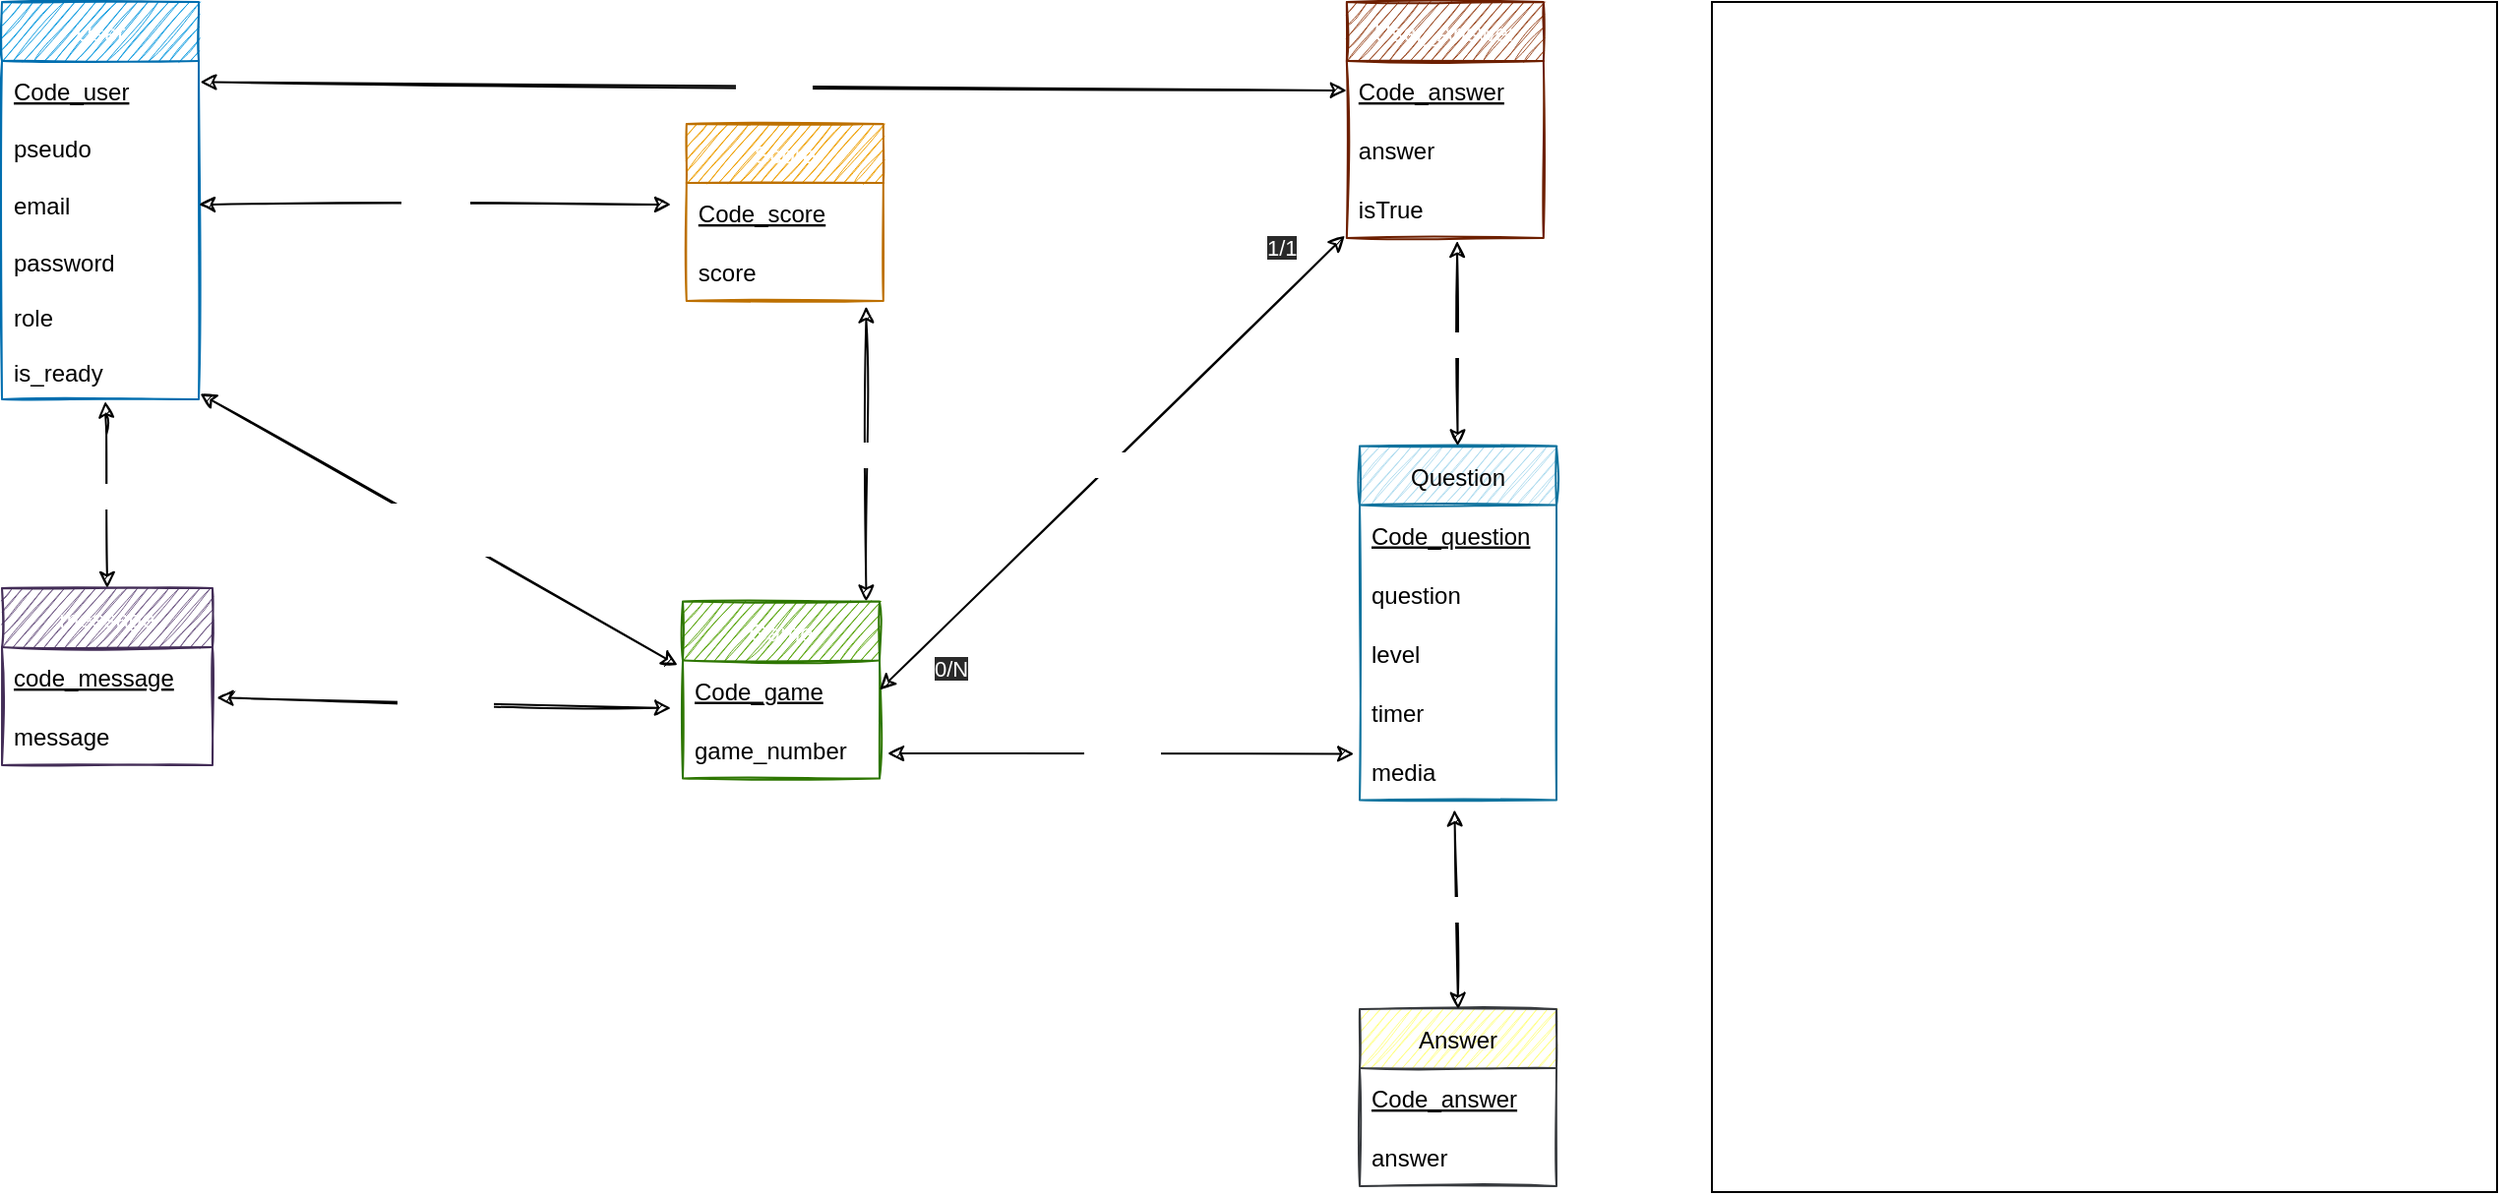<mxfile>
    <diagram id="3xxxpGB8uzVEkUUVOhj-" name="Page-1">
        <mxGraphModel dx="3650" dy="1804" grid="0" gridSize="10" guides="1" tooltips="1" connect="1" arrows="1" fold="1" page="0" pageScale="1" pageWidth="827" pageHeight="1169" background="none" math="0" shadow="0">
            <root>
                <mxCell id="0"/>
                <mxCell id="1" parent="0"/>
                <mxCell id="93" value="User" style="swimlane;fontStyle=0;childLayout=stackLayout;horizontal=1;startSize=30;horizontalStack=0;resizeParent=1;resizeParentMax=0;resizeLast=0;collapsible=1;marginBottom=0;fillColor=#1ba1e2;fontColor=#ffffff;strokeColor=#006EAF;rounded=0;sketch=1;" parent="1" vertex="1">
                    <mxGeometry x="-1620" y="-862" width="100" height="202" as="geometry">
                        <mxRectangle x="-1184" y="-603" width="52" height="30" as="alternateBounds"/>
                    </mxGeometry>
                </mxCell>
                <mxCell id="94" value="Code_user" style="text;strokeColor=none;fillColor=none;align=left;verticalAlign=middle;spacingLeft=4;spacingRight=4;overflow=hidden;points=[[0,0.5],[1,0.5]];portConstraint=eastwest;rotatable=0;fontStyle=4;rounded=0;sketch=1;" parent="93" vertex="1">
                    <mxGeometry y="30" width="100" height="30" as="geometry"/>
                </mxCell>
                <mxCell id="96" value="pseudo" style="text;strokeColor=none;fillColor=none;align=left;verticalAlign=middle;spacingLeft=4;spacingRight=4;overflow=hidden;points=[[0,0.5],[1,0.5]];portConstraint=eastwest;rotatable=0;rounded=0;sketch=1;" parent="93" vertex="1">
                    <mxGeometry y="60" width="100" height="28" as="geometry"/>
                </mxCell>
                <mxCell id="97" value="email" style="text;strokeColor=none;fillColor=none;align=left;verticalAlign=middle;spacingLeft=4;spacingRight=4;overflow=hidden;points=[[0,0.5],[1,0.5]];portConstraint=eastwest;rotatable=0;rounded=0;sketch=1;" parent="93" vertex="1">
                    <mxGeometry y="88" width="100" height="30" as="geometry"/>
                </mxCell>
                <mxCell id="105" value="password" style="text;strokeColor=none;fillColor=none;align=left;verticalAlign=middle;spacingLeft=4;spacingRight=4;overflow=hidden;points=[[0,0.5],[1,0.5]];portConstraint=eastwest;rotatable=0;rounded=0;sketch=1;" parent="93" vertex="1">
                    <mxGeometry y="118" width="100" height="28" as="geometry"/>
                </mxCell>
                <mxCell id="107" value="role" style="text;strokeColor=none;fillColor=none;align=left;verticalAlign=middle;spacingLeft=4;spacingRight=4;overflow=hidden;points=[[0,0.5],[1,0.5]];portConstraint=eastwest;rotatable=0;rounded=0;sketch=1;" parent="93" vertex="1">
                    <mxGeometry y="146" width="100" height="28" as="geometry"/>
                </mxCell>
                <mxCell id="108" value="is_ready" style="text;strokeColor=none;fillColor=none;align=left;verticalAlign=middle;spacingLeft=4;spacingRight=4;overflow=hidden;points=[[0,0.5],[1,0.5]];portConstraint=eastwest;rotatable=0;rounded=0;sketch=1;" parent="93" vertex="1">
                    <mxGeometry y="174" width="100" height="28" as="geometry"/>
                </mxCell>
                <mxCell id="109" value="Game" style="swimlane;fontStyle=0;childLayout=stackLayout;horizontal=1;startSize=30;horizontalStack=0;resizeParent=1;resizeParentMax=0;resizeLast=0;collapsible=1;marginBottom=0;fillColor=#60a917;fontColor=#ffffff;strokeColor=#2D7600;rounded=0;sketch=1;" parent="1" vertex="1">
                    <mxGeometry x="-1274" y="-557.24" width="100" height="90" as="geometry">
                        <mxRectangle x="-1184" y="-603" width="52" height="30" as="alternateBounds"/>
                    </mxGeometry>
                </mxCell>
                <mxCell id="110" value="Code_game" style="text;strokeColor=none;fillColor=none;align=left;verticalAlign=middle;spacingLeft=4;spacingRight=4;overflow=hidden;points=[[0,0.5],[1,0.5]];portConstraint=eastwest;rotatable=0;fontStyle=4;rounded=0;sketch=1;" parent="109" vertex="1">
                    <mxGeometry y="30" width="100" height="30" as="geometry"/>
                </mxCell>
                <mxCell id="279" value="game_number" style="text;strokeColor=none;fillColor=none;align=left;verticalAlign=middle;spacingLeft=4;spacingRight=4;overflow=hidden;points=[[0,0.5],[1,0.5]];portConstraint=eastwest;rotatable=0;fontStyle=0;rounded=0;sketch=1;" parent="109" vertex="1">
                    <mxGeometry y="60" width="100" height="30" as="geometry"/>
                </mxCell>
                <mxCell id="122" value="Score" style="swimlane;fontStyle=0;childLayout=stackLayout;horizontal=1;startSize=30;horizontalStack=0;resizeParent=1;resizeParentMax=0;resizeLast=0;collapsible=1;marginBottom=0;fillColor=#f0a30a;strokeColor=#BD7000;rounded=0;fontColor=#FFFFFF;sketch=1;" parent="1" vertex="1">
                    <mxGeometry x="-1272.1" y="-800" width="100" height="90" as="geometry">
                        <mxRectangle x="-1184" y="-603" width="52" height="30" as="alternateBounds"/>
                    </mxGeometry>
                </mxCell>
                <mxCell id="123" value="Code_score" style="text;strokeColor=none;fillColor=none;align=left;verticalAlign=middle;spacingLeft=4;spacingRight=4;overflow=hidden;points=[[0,0.5],[1,0.5]];portConstraint=eastwest;rotatable=0;fontStyle=4;rounded=0;sketch=1;" parent="122" vertex="1">
                    <mxGeometry y="30" width="100" height="30" as="geometry"/>
                </mxCell>
                <mxCell id="267" value="score" style="text;strokeColor=none;fillColor=none;align=left;verticalAlign=middle;spacingLeft=4;spacingRight=4;overflow=hidden;points=[[0,0.5],[1,0.5]];portConstraint=eastwest;rotatable=0;fontStyle=0;rounded=0;sketch=1;" parent="122" vertex="1">
                    <mxGeometry y="60" width="100" height="30" as="geometry"/>
                </mxCell>
                <mxCell id="147" value="" style="endArrow=classic;html=1;fontColor=#FFFFFF;startArrow=classic;startFill=1;exitX=1;exitY=0.5;exitDx=0;exitDy=0;sketch=1;" parent="1" source="97" edge="1">
                    <mxGeometry relative="1" as="geometry">
                        <mxPoint x="-1187" y="-545" as="sourcePoint"/>
                        <mxPoint x="-1280" y="-759" as="targetPoint"/>
                    </mxGeometry>
                </mxCell>
                <mxCell id="148" value="Obtient" style="edgeLabel;resizable=0;html=1;align=center;verticalAlign=middle;fontColor=#FFFFFF;sketch=1;" parent="147" connectable="0" vertex="1">
                    <mxGeometry relative="1" as="geometry"/>
                </mxCell>
                <mxCell id="149" value="0/N" style="edgeLabel;resizable=0;html=1;align=left;verticalAlign=bottom;fontColor=#FFFFFF;sketch=1;" parent="147" connectable="0" vertex="1">
                    <mxGeometry x="-1" relative="1" as="geometry">
                        <mxPoint x="13" y="-1" as="offset"/>
                    </mxGeometry>
                </mxCell>
                <mxCell id="150" value="1/1" style="edgeLabel;resizable=0;html=1;align=right;verticalAlign=bottom;fontColor=#FFFFFF;sketch=1;" parent="147" connectable="0" vertex="1">
                    <mxGeometry x="1" relative="1" as="geometry">
                        <mxPoint x="-20" y="19" as="offset"/>
                    </mxGeometry>
                </mxCell>
                <mxCell id="158" value="" style="endArrow=classic;html=1;fontColor=#FFFFFF;entryX=-0.026;entryY=0.081;entryDx=0;entryDy=0;entryPerimeter=0;startArrow=classic;startFill=1;exitX=1.007;exitY=0.899;exitDx=0;exitDy=0;sketch=1;exitPerimeter=0;" parent="1" source="108" target="110" edge="1">
                    <mxGeometry relative="1" as="geometry">
                        <mxPoint x="-1193" y="-545" as="sourcePoint"/>
                        <mxPoint x="-964" y="-714" as="targetPoint"/>
                    </mxGeometry>
                </mxCell>
                <mxCell id="159" value="Rejoint&lt;br&gt;is_game_master" style="edgeLabel;resizable=0;html=1;align=center;verticalAlign=middle;fontColor=#FFFFFF;sketch=1;" parent="158" connectable="0" vertex="1">
                    <mxGeometry relative="1" as="geometry"/>
                </mxCell>
                <mxCell id="160" value="0/N" style="edgeLabel;resizable=0;html=1;align=left;verticalAlign=bottom;fontColor=#FFFFFF;sketch=1;" parent="158" connectable="0" vertex="1">
                    <mxGeometry x="-1" relative="1" as="geometry">
                        <mxPoint x="19" y="3" as="offset"/>
                    </mxGeometry>
                </mxCell>
                <mxCell id="161" value="1/N" style="edgeLabel;resizable=0;html=1;align=right;verticalAlign=bottom;fontColor=#FFFFFF;sketch=1;" parent="158" connectable="0" vertex="1">
                    <mxGeometry x="1" relative="1" as="geometry">
                        <mxPoint x="-6" y="-18" as="offset"/>
                    </mxGeometry>
                </mxCell>
                <mxCell id="162" value="Question" style="swimlane;fontStyle=0;childLayout=stackLayout;horizontal=1;startSize=30;horizontalStack=0;resizeParent=1;resizeParentMax=0;resizeLast=0;collapsible=1;marginBottom=0;fillColor=#b1ddf0;strokeColor=#10739e;rounded=0;sketch=1;" parent="1" vertex="1">
                    <mxGeometry x="-930" y="-636.24" width="100" height="180" as="geometry">
                        <mxRectangle x="-1184" y="-603" width="52" height="30" as="alternateBounds"/>
                    </mxGeometry>
                </mxCell>
                <mxCell id="171" value="Code_question" style="text;strokeColor=none;fillColor=none;align=left;verticalAlign=middle;spacingLeft=4;spacingRight=4;overflow=hidden;points=[[0,0.5],[1,0.5]];portConstraint=eastwest;rotatable=0;fontStyle=4;rounded=0;sketch=1;" parent="162" vertex="1">
                    <mxGeometry y="30" width="100" height="30" as="geometry"/>
                </mxCell>
                <mxCell id="168" value="question" style="text;strokeColor=none;fillColor=none;align=left;verticalAlign=middle;spacingLeft=4;spacingRight=4;overflow=hidden;points=[[0,0.5],[1,0.5]];portConstraint=eastwest;rotatable=0;fontStyle=0;rounded=0;sketch=1;" parent="162" vertex="1">
                    <mxGeometry y="60" width="100" height="30" as="geometry"/>
                </mxCell>
                <mxCell id="170" value="level" style="text;strokeColor=none;fillColor=none;align=left;verticalAlign=middle;spacingLeft=4;spacingRight=4;overflow=hidden;points=[[0,0.5],[1,0.5]];portConstraint=eastwest;rotatable=0;fontStyle=0;rounded=0;sketch=1;" parent="162" vertex="1">
                    <mxGeometry y="90" width="100" height="30" as="geometry"/>
                </mxCell>
                <mxCell id="172" value="timer" style="text;strokeColor=none;fillColor=none;align=left;verticalAlign=middle;spacingLeft=4;spacingRight=4;overflow=hidden;points=[[0,0.5],[1,0.5]];portConstraint=eastwest;rotatable=0;fontStyle=0;rounded=0;sketch=1;" parent="162" vertex="1">
                    <mxGeometry y="120" width="100" height="30" as="geometry"/>
                </mxCell>
                <mxCell id="163" value="media" style="text;strokeColor=none;fillColor=none;align=left;verticalAlign=middle;spacingLeft=4;spacingRight=4;overflow=hidden;points=[[0,0.5],[1,0.5]];portConstraint=eastwest;rotatable=0;fontStyle=0;rounded=0;sketch=1;" parent="162" vertex="1">
                    <mxGeometry y="150" width="100" height="30" as="geometry"/>
                </mxCell>
                <mxCell id="164" value="Answer" style="swimlane;fontStyle=0;childLayout=stackLayout;horizontal=1;startSize=30;horizontalStack=0;resizeParent=1;resizeParentMax=0;resizeLast=0;collapsible=1;marginBottom=0;fillColor=#ffff88;strokeColor=#36393d;rounded=0;sketch=1;" parent="1" vertex="1">
                    <mxGeometry x="-930" y="-350" width="100" height="90" as="geometry">
                        <mxRectangle x="-1184" y="-603" width="52" height="30" as="alternateBounds"/>
                    </mxGeometry>
                </mxCell>
                <mxCell id="174" value="Code_answer" style="text;strokeColor=none;fillColor=none;align=left;verticalAlign=middle;spacingLeft=4;spacingRight=4;overflow=hidden;points=[[0,0.5],[1,0.5]];portConstraint=eastwest;rotatable=0;fontStyle=4;rounded=0;sketch=1;" parent="164" vertex="1">
                    <mxGeometry y="30" width="100" height="30" as="geometry"/>
                </mxCell>
                <mxCell id="173" value="answer" style="text;strokeColor=none;fillColor=none;align=left;verticalAlign=middle;spacingLeft=4;spacingRight=4;overflow=hidden;points=[[0,0.5],[1,0.5]];portConstraint=eastwest;rotatable=0;fontStyle=0;rounded=0;sketch=1;" parent="164" vertex="1">
                    <mxGeometry y="60" width="100" height="30" as="geometry"/>
                </mxCell>
                <mxCell id="175" value="" style="endArrow=classic;html=1;fontColor=#FFFFFF;entryX=0.5;entryY=0;entryDx=0;entryDy=0;exitX=0.482;exitY=1.163;exitDx=0;exitDy=0;exitPerimeter=0;startArrow=classic;startFill=1;sketch=1;" parent="1" source="163" target="164" edge="1">
                    <mxGeometry relative="1" as="geometry">
                        <mxPoint x="-1103" y="-69.42" as="sourcePoint"/>
                        <mxPoint x="-793.6" y="-71.99" as="targetPoint"/>
                    </mxGeometry>
                </mxCell>
                <mxCell id="176" value="possède" style="edgeLabel;resizable=0;html=1;align=center;verticalAlign=middle;fontColor=#FFFFFF;sketch=1;" parent="175" connectable="0" vertex="1">
                    <mxGeometry relative="1" as="geometry"/>
                </mxCell>
                <mxCell id="177" value="0/1" style="edgeLabel;resizable=0;html=1;align=left;verticalAlign=bottom;fontColor=#FFFFFF;sketch=1;" parent="175" connectable="0" vertex="1">
                    <mxGeometry x="-1" relative="1" as="geometry">
                        <mxPoint x="7" y="26" as="offset"/>
                    </mxGeometry>
                </mxCell>
                <mxCell id="178" value="1/1" style="edgeLabel;resizable=0;html=1;align=right;verticalAlign=bottom;fontColor=#FFFFFF;sketch=1;" parent="175" connectable="0" vertex="1">
                    <mxGeometry x="1" relative="1" as="geometry">
                        <mxPoint x="-6" y="-12" as="offset"/>
                    </mxGeometry>
                </mxCell>
                <mxCell id="179" value="" style="endArrow=classic;html=1;fontColor=#FFFFFF;startArrow=classic;startFill=1;exitX=-0.029;exitY=0.216;exitDx=0;exitDy=0;sketch=1;exitPerimeter=0;" parent="1" source="163" edge="1">
                    <mxGeometry relative="1" as="geometry">
                        <mxPoint x="-1183" y="-532" as="sourcePoint"/>
                        <mxPoint x="-1170" y="-480" as="targetPoint"/>
                    </mxGeometry>
                </mxCell>
                <mxCell id="180" value="contient" style="edgeLabel;resizable=0;html=1;align=center;verticalAlign=middle;fontColor=#FFFFFF;sketch=1;" parent="179" connectable="0" vertex="1">
                    <mxGeometry relative="1" as="geometry"/>
                </mxCell>
                <mxCell id="181" value="0/N" style="edgeLabel;resizable=0;html=1;align=left;verticalAlign=bottom;fontColor=#FFFFFF;sketch=1;" parent="179" connectable="0" vertex="1">
                    <mxGeometry x="-1" relative="1" as="geometry">
                        <mxPoint x="-29" y="-5" as="offset"/>
                    </mxGeometry>
                </mxCell>
                <mxCell id="182" value="N/N" style="edgeLabel;resizable=0;html=1;align=right;verticalAlign=bottom;fontColor=#FFFFFF;sketch=1;" parent="179" connectable="0" vertex="1">
                    <mxGeometry x="1" relative="1" as="geometry">
                        <mxPoint x="31" y="20" as="offset"/>
                    </mxGeometry>
                </mxCell>
                <mxCell id="183" value="" style="endArrow=classic;html=1;fontColor=#FFFFFF;startArrow=classic;startFill=1;entryX=0.913;entryY=1.092;entryDx=0;entryDy=0;entryPerimeter=0;exitX=0.932;exitY=0;exitDx=0;exitDy=0;sketch=1;exitPerimeter=0;" parent="1" source="109" target="267" edge="1">
                    <mxGeometry relative="1" as="geometry">
                        <mxPoint x="-828" y="-582" as="sourcePoint"/>
                        <mxPoint x="-838" y="-732" as="targetPoint"/>
                    </mxGeometry>
                </mxCell>
                <mxCell id="184" value="Attribue" style="edgeLabel;resizable=0;html=1;align=center;verticalAlign=middle;fontColor=#FFFFFF;sketch=1;" parent="183" connectable="0" vertex="1">
                    <mxGeometry relative="1" as="geometry"/>
                </mxCell>
                <mxCell id="185" value="1/N" style="edgeLabel;resizable=0;html=1;align=left;verticalAlign=bottom;fontColor=#FFFFFF;sketch=1;" parent="183" connectable="0" vertex="1">
                    <mxGeometry x="-1" relative="1" as="geometry">
                        <mxPoint x="1" y="-13" as="offset"/>
                    </mxGeometry>
                </mxCell>
                <mxCell id="186" value="1/1" style="edgeLabel;resizable=0;html=1;align=right;verticalAlign=bottom;fontColor=#FFFFFF;sketch=1;" parent="183" connectable="0" vertex="1">
                    <mxGeometry x="1" relative="1" as="geometry">
                        <mxPoint x="-8" y="27" as="offset"/>
                    </mxGeometry>
                </mxCell>
                <mxCell id="187" value="message" style="swimlane;fontStyle=0;childLayout=stackLayout;horizontal=1;startSize=30;horizontalStack=0;resizeParent=1;resizeParentMax=0;resizeLast=0;collapsible=1;marginBottom=0;fillColor=#76608a;fontColor=#ffffff;strokeColor=#432D57;rounded=0;sketch=1;" parent="1" vertex="1">
                    <mxGeometry x="-1620" y="-564" width="107" height="90" as="geometry"/>
                </mxCell>
                <mxCell id="188" value="code_message" style="text;strokeColor=none;fillColor=none;align=left;verticalAlign=middle;spacingLeft=4;spacingRight=4;overflow=hidden;points=[[0,0.5],[1,0.5]];portConstraint=eastwest;rotatable=0;fontStyle=4;rounded=0;sketch=1;" parent="187" vertex="1">
                    <mxGeometry y="30" width="107" height="30" as="geometry"/>
                </mxCell>
                <mxCell id="189" value="message" style="text;strokeColor=none;fillColor=none;align=left;verticalAlign=middle;spacingLeft=4;spacingRight=4;overflow=hidden;points=[[0,0.5],[1,0.5]];portConstraint=eastwest;rotatable=0;rounded=0;sketch=1;" parent="187" vertex="1">
                    <mxGeometry y="60" width="107" height="30" as="geometry"/>
                </mxCell>
                <mxCell id="192" value="" style="endArrow=classic;html=1;fontColor=#FFFFFF;startArrow=classic;startFill=1;entryX=0.525;entryY=1.038;entryDx=0;entryDy=0;exitX=0.5;exitY=0;exitDx=0;exitDy=0;sketch=1;entryPerimeter=0;" parent="1" source="187" target="108" edge="1">
                    <mxGeometry relative="1" as="geometry">
                        <mxPoint x="-1215" y="-440" as="sourcePoint"/>
                        <mxPoint x="-1361.8" y="-459" as="targetPoint"/>
                        <Array as="points">
                            <mxPoint x="-1567" y="-652"/>
                        </Array>
                    </mxGeometry>
                </mxCell>
                <mxCell id="193" value="Envoie" style="edgeLabel;resizable=0;html=1;align=center;verticalAlign=middle;fontColor=#FFFFFF;sketch=1;" parent="192" connectable="0" vertex="1">
                    <mxGeometry relative="1" as="geometry"/>
                </mxCell>
                <mxCell id="195" value="0/N" style="edgeLabel;resizable=0;html=1;align=right;verticalAlign=bottom;fontColor=#FFFFFF;sketch=1;" parent="192" connectable="0" vertex="1">
                    <mxGeometry x="1" relative="1" as="geometry">
                        <mxPoint x="26" y="22" as="offset"/>
                    </mxGeometry>
                </mxCell>
                <mxCell id="201" value="User_Answer" style="swimlane;fontStyle=0;childLayout=stackLayout;horizontal=1;startSize=30;horizontalStack=0;resizeParent=1;resizeParentMax=0;resizeLast=0;collapsible=1;marginBottom=0;fillColor=#a0522d;strokeColor=#6D1F00;rounded=0;fontColor=#ffffff;sketch=1;" parent="1" vertex="1">
                    <mxGeometry x="-936.58" y="-862" width="100" height="120" as="geometry">
                        <mxRectangle x="-1184" y="-603" width="52" height="30" as="alternateBounds"/>
                    </mxGeometry>
                </mxCell>
                <mxCell id="202" value="Code_answer" style="text;strokeColor=none;fillColor=none;align=left;verticalAlign=middle;spacingLeft=4;spacingRight=4;overflow=hidden;points=[[0,0.5],[1,0.5]];portConstraint=eastwest;rotatable=0;fontStyle=4;rounded=0;sketch=1;" parent="201" vertex="1">
                    <mxGeometry y="30" width="100" height="30" as="geometry"/>
                </mxCell>
                <mxCell id="370" value="answer" style="text;strokeColor=none;fillColor=none;align=left;verticalAlign=middle;spacingLeft=4;spacingRight=4;overflow=hidden;points=[[0,0.5],[1,0.5]];portConstraint=eastwest;rotatable=0;fontStyle=0;rounded=0;sketch=1;" vertex="1" parent="201">
                    <mxGeometry y="60" width="100" height="30" as="geometry"/>
                </mxCell>
                <mxCell id="203" value="isTrue" style="text;strokeColor=none;fillColor=none;align=left;verticalAlign=middle;spacingLeft=4;spacingRight=4;overflow=hidden;points=[[0,0.5],[1,0.5]];portConstraint=eastwest;rotatable=0;fontStyle=0;rounded=0;sketch=1;" parent="201" vertex="1">
                    <mxGeometry y="90" width="100" height="30" as="geometry"/>
                </mxCell>
                <mxCell id="204" value="" style="endArrow=classic;html=1;fontColor=#FFFFFF;startArrow=classic;startFill=1;exitX=1.021;exitY=0.855;exitDx=0;exitDy=0;sketch=1;exitPerimeter=0;" parent="1" source="188" edge="1">
                    <mxGeometry relative="1" as="geometry">
                        <mxPoint x="-1241" y="-233" as="sourcePoint"/>
                        <mxPoint x="-1280" y="-503" as="targetPoint"/>
                    </mxGeometry>
                </mxCell>
                <mxCell id="205" value="appartient" style="edgeLabel;resizable=0;html=1;align=center;verticalAlign=middle;fontColor=#FFFFFF;sketch=1;" parent="204" connectable="0" vertex="1">
                    <mxGeometry relative="1" as="geometry"/>
                </mxCell>
                <mxCell id="207" value="1/1" style="edgeLabel;resizable=0;html=1;align=right;verticalAlign=bottom;fontColor=#FFFFFF;sketch=1;" parent="1" connectable="0" vertex="1">
                    <mxGeometry x="-1569.997" y="-574.996" as="geometry"/>
                </mxCell>
                <mxCell id="208" value="1/1" style="edgeLabel;resizable=0;html=1;align=right;verticalAlign=bottom;fontColor=#FFFFFF;sketch=1;" parent="1" connectable="0" vertex="1">
                    <mxGeometry x="-1480.997" y="-494.996" as="geometry">
                        <mxPoint x="3" y="-15" as="offset"/>
                    </mxGeometry>
                </mxCell>
                <mxCell id="209" value="0/N" style="edgeLabel;resizable=0;html=1;align=right;verticalAlign=bottom;fontColor=#FFFFFF;sketch=1;" parent="1" connectable="0" vertex="1">
                    <mxGeometry x="-1281.997" y="-478.996" as="geometry"/>
                </mxCell>
                <mxCell id="280" value="" style="endArrow=classic;html=1;fontColor=#FFFFFF;startArrow=classic;startFill=1;sketch=1;entryX=0.561;entryY=1.049;entryDx=0;entryDy=0;entryPerimeter=0;" parent="1" source="162" target="203" edge="1">
                    <mxGeometry x="-0.094" y="32" relative="1" as="geometry">
                        <mxPoint x="-942.0" y="-360.0" as="sourcePoint"/>
                        <mxPoint x="-750" y="-476" as="targetPoint"/>
                        <mxPoint as="offset"/>
                    </mxGeometry>
                </mxCell>
                <mxCell id="281" value="correspond" style="edgeLabel;resizable=0;html=1;align=center;verticalAlign=middle;fontColor=#FFFFFF;sketch=1;" parent="280" connectable="0" vertex="1">
                    <mxGeometry relative="1" as="geometry"/>
                </mxCell>
                <mxCell id="283" value="1/1" style="edgeLabel;resizable=0;html=1;align=right;verticalAlign=bottom;fontColor=#FFFFFF;sketch=1;" parent="280" connectable="0" vertex="1">
                    <mxGeometry x="1" relative="1" as="geometry">
                        <mxPoint x="20" y="30" as="offset"/>
                    </mxGeometry>
                </mxCell>
                <mxCell id="284" value="" style="endArrow=classic;html=1;fontColor=#FFFFFF;startArrow=classic;startFill=1;exitX=1.007;exitY=0.357;exitDx=0;exitDy=0;sketch=1;entryX=0;entryY=0.5;entryDx=0;entryDy=0;exitPerimeter=0;" parent="1" source="94" target="202" edge="1">
                    <mxGeometry relative="1" as="geometry">
                        <mxPoint x="-1525" y="-503" as="sourcePoint"/>
                        <mxPoint x="-1311" y="-820" as="targetPoint"/>
                    </mxGeometry>
                </mxCell>
                <mxCell id="285" value="réponds" style="edgeLabel;resizable=0;html=1;align=center;verticalAlign=middle;fontColor=#FFFFFF;sketch=1;" parent="284" connectable="0" vertex="1">
                    <mxGeometry relative="1" as="geometry"/>
                </mxCell>
                <mxCell id="286" value="0/N" style="edgeLabel;resizable=0;html=1;align=left;verticalAlign=bottom;fontColor=#FFFFFF;sketch=1;" parent="284" connectable="0" vertex="1">
                    <mxGeometry x="-1" relative="1" as="geometry">
                        <mxPoint x="9" y="-9" as="offset"/>
                    </mxGeometry>
                </mxCell>
                <mxCell id="287" value="1/1" style="edgeLabel;resizable=0;html=1;align=right;verticalAlign=bottom;fontColor=#FFFFFF;sketch=1;" parent="284" connectable="0" vertex="1">
                    <mxGeometry x="1" relative="1" as="geometry">
                        <mxPoint x="-3" y="-9" as="offset"/>
                    </mxGeometry>
                </mxCell>
                <mxCell id="288" value="0/1" style="edgeLabel;resizable=0;html=1;align=left;verticalAlign=bottom;fontColor=#FFFFFF;sketch=1;" parent="1" connectable="0" vertex="1">
                    <mxGeometry x="-900.0" y="-650" as="geometry"/>
                </mxCell>
                <mxCell id="364" value="" style="endArrow=classic;html=1;fontColor=#FFFFFF;exitX=1;exitY=0.5;exitDx=0;exitDy=0;startArrow=classic;startFill=1;sketch=1;entryX=-0.01;entryY=0.963;entryDx=0;entryDy=0;entryPerimeter=0;" parent="1" source="110" edge="1" target="203">
                    <mxGeometry relative="1" as="geometry">
                        <mxPoint x="-1084" y="-310.21" as="sourcePoint"/>
                        <mxPoint x="-1029" y="-668" as="targetPoint"/>
                    </mxGeometry>
                </mxCell>
                <mxCell id="365" value="comprend" style="edgeLabel;resizable=0;html=1;align=center;verticalAlign=middle;fontColor=#FFFFFF;sketch=1;" parent="364" connectable="0" vertex="1">
                    <mxGeometry relative="1" as="geometry"/>
                </mxCell>
                <mxCell id="367" value="&lt;span style=&quot;color: rgb(255 , 255 , 255) ; font-family: &amp;#34;helvetica&amp;#34; ; font-size: 11px ; font-style: normal ; font-weight: 400 ; letter-spacing: normal ; text-align: left ; text-indent: 0px ; text-transform: none ; word-spacing: 0px ; background-color: rgb(42 , 42 , 42) ; display: inline ; float: none&quot;&gt;1/1&lt;/span&gt;" style="text;whiteSpace=wrap;html=1;" parent="1" vertex="1">
                    <mxGeometry x="-978.998" y="-751.003" width="35" height="29" as="geometry"/>
                </mxCell>
                <mxCell id="368" value="&lt;span style=&quot;color: rgb(255 , 255 , 255) ; font-family: &amp;#34;helvetica&amp;#34; ; font-size: 11px ; font-style: normal ; font-weight: 400 ; letter-spacing: normal ; text-align: left ; text-indent: 0px ; text-transform: none ; word-spacing: 0px ; background-color: rgb(42 , 42 , 42) ; display: inline ; float: none&quot;&gt;0/N&lt;/span&gt;" style="text;whiteSpace=wrap;html=1;" parent="1" vertex="1">
                    <mxGeometry x="-1147.998" y="-537.003" width="35" height="29" as="geometry"/>
                </mxCell>
                <mxCell id="369" value="&lt;div&gt;&lt;div&gt;:&lt;/div&gt;&lt;div&gt;:&lt;/div&gt;&lt;div&gt;OBTENIR, 0N User, 11 Score&lt;/div&gt;&lt;div&gt;Score: code_score, score&lt;/div&gt;&lt;div&gt;:&lt;/div&gt;&lt;div&gt;&lt;br&gt;&lt;/div&gt;&lt;div&gt;User_answer: code_answer, answer&lt;/div&gt;&lt;div&gt;REPONDRE, 0N User, 11 User_answer&lt;/div&gt;&lt;div&gt;User: code_user, pseudo, email, password, role, is_ready&lt;/div&gt;&lt;div&gt;ENVOYER, 0N User, 11 Message&lt;/div&gt;&lt;div&gt;:&lt;/div&gt;&lt;div&gt;&lt;br&gt;&lt;/div&gt;&lt;div&gt;CORRESPONDRE, 11 User_answer, 01 Question&lt;/div&gt;&lt;div&gt;REJOINDRE, 0N User, 1N Game: is_game_master&lt;/div&gt;&lt;div&gt;APPARTENIR, 11 Message, 0N Game&lt;/div&gt;&lt;div&gt;Message: code_message, message&lt;/div&gt;&lt;div&gt;ATTRIBUER, 11 Score, 1N Game&lt;/div&gt;&lt;div&gt;&lt;br&gt;&lt;/div&gt;&lt;div&gt;:&lt;/div&gt;&lt;div&gt;COMPRENDRE, 11 User_answer, 0N Game&lt;/div&gt;&lt;div&gt;Game: code_game, game_number&lt;/div&gt;&lt;div&gt;:&lt;/div&gt;&lt;div&gt;:&lt;/div&gt;&lt;div&gt;&lt;br&gt;&lt;/div&gt;&lt;div&gt;:&lt;/div&gt;&lt;div&gt;Question: code_question, question, level, timer, media&lt;/div&gt;&lt;div&gt;CONTENIR, 0N Question, NN Game&lt;/div&gt;&lt;div&gt;:&lt;/div&gt;&lt;div&gt;:&lt;/div&gt;&lt;div&gt;&lt;br&gt;&lt;/div&gt;&lt;div&gt;:&lt;/div&gt;&lt;div&gt;POSSEDER, 01 Question, 11 Answer&lt;/div&gt;&lt;div&gt;Answer: code_answer, answer&lt;/div&gt;&lt;div&gt;:&lt;/div&gt;&lt;div&gt;:&lt;/div&gt;&lt;/div&gt;" style="rounded=0;whiteSpace=wrap;html=1;fontColor=#FFFFFF;align=left;" parent="1" vertex="1">
                    <mxGeometry x="-751" y="-862" width="399" height="605" as="geometry"/>
                </mxCell>
            </root>
        </mxGraphModel>
    </diagram>
    <diagram id="fOvVJ5IIrl5qBZ8FNNcn" name="Page-1">
        <mxGraphModel dx="2634" dy="1188" grid="1" gridSize="10" guides="1" tooltips="1" connect="1" arrows="1" fold="1" page="1" pageScale="1" pageWidth="827" pageHeight="1169" math="0" shadow="0">
            <root>
                <mxCell id="0"/>
                <mxCell id="1" parent="0"/>
            </root>
        </mxGraphModel>
    </diagram>
</mxfile>